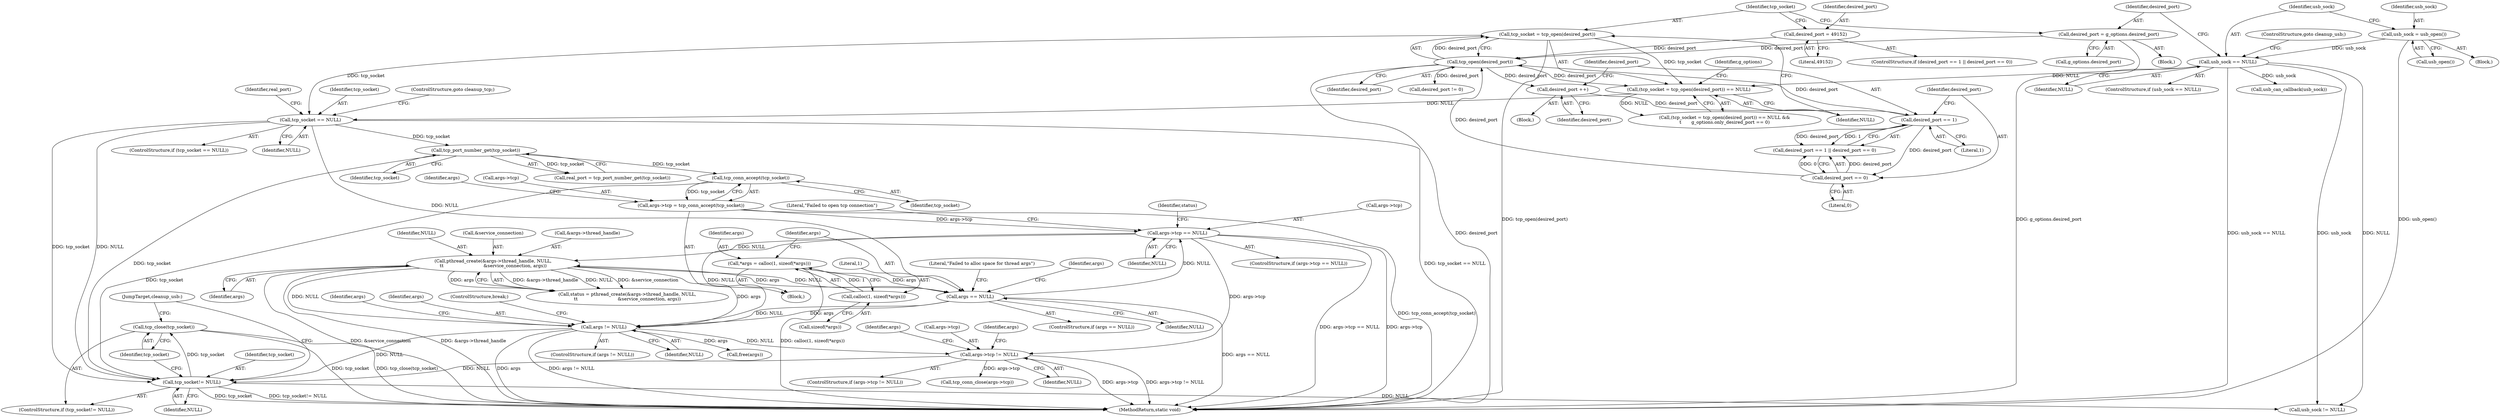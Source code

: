 digraph "1_ippusbxd_46844402bca7a38fc224483ba6f0a93c4613203f@API" {
"1000295" [label="(Call,tcp_close(tcp_socket))"];
"1000292" [label="(Call,tcp_socket!= NULL)"];
"1000239" [label="(Call,tcp_conn_accept(tcp_socket))"];
"1000164" [label="(Call,tcp_port_number_get(tcp_socket))"];
"1000157" [label="(Call,tcp_socket == NULL)"];
"1000132" [label="(Call,tcp_socket = tcp_open(desired_port))"];
"1000134" [label="(Call,tcp_open(desired_port))"];
"1000150" [label="(Call,desired_port == 0)"];
"1000147" [label="(Call,desired_port == 1)"];
"1000143" [label="(Call,desired_port ++)"];
"1000153" [label="(Call,desired_port = 49152)"];
"1000123" [label="(Call,desired_port = g_options.desired_port)"];
"1000131" [label="(Call,(tcp_socket = tcp_open(desired_port)) == NULL)"];
"1000114" [label="(Call,usb_sock == NULL)"];
"1000110" [label="(Call,usb_sock = usb_open())"];
"1000278" [label="(Call,args->tcp != NULL)"];
"1000242" [label="(Call,args->tcp == NULL)"];
"1000235" [label="(Call,args->tcp = tcp_conn_accept(tcp_socket))"];
"1000223" [label="(Call,args == NULL)"];
"1000215" [label="(Call,*args = calloc(1, sizeof(*args)))"];
"1000217" [label="(Call,calloc(1, sizeof(*args)))"];
"1000254" [label="(Call,pthread_create(&args->thread_handle, NULL,\n\t\t                            &service_connection, args))"];
"1000273" [label="(Call,args != NULL)"];
"1000246" [label="(Identifier,NULL)"];
"1000244" [label="(Identifier,args)"];
"1000249" [label="(Literal,\"Failed to open tcp connection\")"];
"1000296" [label="(Identifier,tcp_socket)"];
"1000228" [label="(Literal,\"Failed to alloc space for thread args\")"];
"1000272" [label="(ControlStructure,if (args != NULL))"];
"1000142" [label="(Block,)"];
"1000282" [label="(Identifier,NULL)"];
"1000153" [label="(Call,desired_port = 49152)"];
"1000235" [label="(Call,args->tcp = tcp_conn_accept(tcp_socket))"];
"1000123" [label="(Call,desired_port = g_options.desired_port)"];
"1000155" [label="(Literal,49152)"];
"1000150" [label="(Call,desired_port == 0)"];
"1000216" [label="(Identifier,args)"];
"1000239" [label="(Call,tcp_conn_accept(tcp_socket))"];
"1000111" [label="(Identifier,usb_sock)"];
"1000112" [label="(Call,usb_open())"];
"1000280" [label="(Identifier,args)"];
"1000297" [label="(JumpTarget,cleanup_usb:)"];
"1000145" [label="(ControlStructure,if (desired_port == 1 || desired_port == 0))"];
"1000241" [label="(ControlStructure,if (args->tcp == NULL))"];
"1000236" [label="(Call,args->tcp)"];
"1000217" [label="(Call,calloc(1, sizeof(*args)))"];
"1000114" [label="(Call,usb_sock == NULL)"];
"1000277" [label="(ControlStructure,if (args->tcp != NULL))"];
"1000213" [label="(Block,)"];
"1000259" [label="(Identifier,NULL)"];
"1000101" [label="(Block,)"];
"1000162" [label="(Call,real_port = tcp_port_number_get(tcp_socket))"];
"1000156" [label="(ControlStructure,if (tcp_socket == NULL))"];
"1000242" [label="(Call,args->tcp == NULL)"];
"1000163" [label="(Identifier,real_port)"];
"1000135" [label="(Identifier,desired_port)"];
"1000219" [label="(Call,sizeof(*args))"];
"1000147" [label="(Call,desired_port == 1)"];
"1000232" [label="(Identifier,args)"];
"1000275" [label="(Identifier,NULL)"];
"1000240" [label="(Identifier,tcp_socket)"];
"1000222" [label="(ControlStructure,if (args == NULL))"];
"1000260" [label="(Call,&service_connection)"];
"1000252" [label="(Call,status = pthread_create(&args->thread_handle, NULL,\n\t\t                            &service_connection, args))"];
"1000274" [label="(Identifier,args)"];
"1000134" [label="(Call,tcp_open(desired_port))"];
"1000305" [label="(MethodReturn,static void)"];
"1000152" [label="(Literal,0)"];
"1000132" [label="(Call,tcp_socket = tcp_open(desired_port))"];
"1000158" [label="(Identifier,tcp_socket)"];
"1000116" [label="(Identifier,NULL)"];
"1000285" [label="(Identifier,args)"];
"1000295" [label="(Call,tcp_close(tcp_socket))"];
"1000255" [label="(Call,&args->thread_handle)"];
"1000279" [label="(Call,args->tcp)"];
"1000143" [label="(Call,desired_port ++)"];
"1000262" [label="(Identifier,args)"];
"1000154" [label="(Identifier,desired_port)"];
"1000117" [label="(ControlStructure,goto cleanup_usb;)"];
"1000283" [label="(Call,tcp_conn_close(args->tcp))"];
"1000110" [label="(Call,usb_sock = usb_open())"];
"1000253" [label="(Identifier,status)"];
"1000223" [label="(Call,args == NULL)"];
"1000151" [label="(Identifier,desired_port)"];
"1000113" [label="(ControlStructure,if (usb_sock == NULL))"];
"1000164" [label="(Call,tcp_port_number_get(tcp_socket))"];
"1000254" [label="(Call,pthread_create(&args->thread_handle, NULL,\n\t\t                            &service_connection, args))"];
"1000165" [label="(Identifier,tcp_socket)"];
"1000287" [label="(Call,free(args))"];
"1000149" [label="(Literal,1)"];
"1000225" [label="(Identifier,NULL)"];
"1000148" [label="(Identifier,desired_port)"];
"1000289" [label="(ControlStructure,break;)"];
"1000146" [label="(Call,desired_port == 1 || desired_port == 0)"];
"1000243" [label="(Call,args->tcp)"];
"1000299" [label="(Call,usb_sock != NULL)"];
"1000291" [label="(ControlStructure,if (tcp_socket!= NULL))"];
"1000109" [label="(Block,)"];
"1000124" [label="(Identifier,desired_port)"];
"1000144" [label="(Identifier,desired_port)"];
"1000157" [label="(Call,tcp_socket == NULL)"];
"1000294" [label="(Identifier,NULL)"];
"1000168" [label="(Call,desired_port != 0)"];
"1000115" [label="(Identifier,usb_sock)"];
"1000273" [label="(Call,args != NULL)"];
"1000136" [label="(Identifier,NULL)"];
"1000160" [label="(ControlStructure,goto cleanup_tcp;)"];
"1000131" [label="(Call,(tcp_socket = tcp_open(desired_port)) == NULL)"];
"1000133" [label="(Identifier,tcp_socket)"];
"1000292" [label="(Call,tcp_socket!= NULL)"];
"1000125" [label="(Call,g_options.desired_port)"];
"1000139" [label="(Identifier,g_options)"];
"1000288" [label="(Identifier,args)"];
"1000224" [label="(Identifier,args)"];
"1000278" [label="(Call,args->tcp != NULL)"];
"1000130" [label="(Call,(tcp_socket = tcp_open(desired_port)) == NULL &&\n\t       g_options.only_desired_port == 0)"];
"1000159" [label="(Identifier,NULL)"];
"1000208" [label="(Call,usb_can_callback(usb_sock))"];
"1000218" [label="(Literal,1)"];
"1000293" [label="(Identifier,tcp_socket)"];
"1000215" [label="(Call,*args = calloc(1, sizeof(*args)))"];
"1000295" -> "1000291"  [label="AST: "];
"1000295" -> "1000296"  [label="CFG: "];
"1000296" -> "1000295"  [label="AST: "];
"1000297" -> "1000295"  [label="CFG: "];
"1000295" -> "1000305"  [label="DDG: tcp_socket"];
"1000295" -> "1000305"  [label="DDG: tcp_close(tcp_socket)"];
"1000292" -> "1000295"  [label="DDG: tcp_socket"];
"1000292" -> "1000291"  [label="AST: "];
"1000292" -> "1000294"  [label="CFG: "];
"1000293" -> "1000292"  [label="AST: "];
"1000294" -> "1000292"  [label="AST: "];
"1000296" -> "1000292"  [label="CFG: "];
"1000297" -> "1000292"  [label="CFG: "];
"1000292" -> "1000305"  [label="DDG: tcp_socket!= NULL"];
"1000292" -> "1000305"  [label="DDG: tcp_socket"];
"1000239" -> "1000292"  [label="DDG: tcp_socket"];
"1000157" -> "1000292"  [label="DDG: tcp_socket"];
"1000157" -> "1000292"  [label="DDG: NULL"];
"1000164" -> "1000292"  [label="DDG: tcp_socket"];
"1000278" -> "1000292"  [label="DDG: NULL"];
"1000273" -> "1000292"  [label="DDG: NULL"];
"1000292" -> "1000299"  [label="DDG: NULL"];
"1000239" -> "1000235"  [label="AST: "];
"1000239" -> "1000240"  [label="CFG: "];
"1000240" -> "1000239"  [label="AST: "];
"1000235" -> "1000239"  [label="CFG: "];
"1000239" -> "1000235"  [label="DDG: tcp_socket"];
"1000164" -> "1000239"  [label="DDG: tcp_socket"];
"1000164" -> "1000162"  [label="AST: "];
"1000164" -> "1000165"  [label="CFG: "];
"1000165" -> "1000164"  [label="AST: "];
"1000162" -> "1000164"  [label="CFG: "];
"1000164" -> "1000162"  [label="DDG: tcp_socket"];
"1000157" -> "1000164"  [label="DDG: tcp_socket"];
"1000157" -> "1000156"  [label="AST: "];
"1000157" -> "1000159"  [label="CFG: "];
"1000158" -> "1000157"  [label="AST: "];
"1000159" -> "1000157"  [label="AST: "];
"1000160" -> "1000157"  [label="CFG: "];
"1000163" -> "1000157"  [label="CFG: "];
"1000157" -> "1000305"  [label="DDG: tcp_socket == NULL"];
"1000132" -> "1000157"  [label="DDG: tcp_socket"];
"1000131" -> "1000157"  [label="DDG: NULL"];
"1000157" -> "1000223"  [label="DDG: NULL"];
"1000132" -> "1000131"  [label="AST: "];
"1000132" -> "1000134"  [label="CFG: "];
"1000133" -> "1000132"  [label="AST: "];
"1000134" -> "1000132"  [label="AST: "];
"1000136" -> "1000132"  [label="CFG: "];
"1000132" -> "1000305"  [label="DDG: tcp_open(desired_port)"];
"1000132" -> "1000131"  [label="DDG: tcp_socket"];
"1000134" -> "1000132"  [label="DDG: desired_port"];
"1000134" -> "1000135"  [label="CFG: "];
"1000135" -> "1000134"  [label="AST: "];
"1000134" -> "1000305"  [label="DDG: desired_port"];
"1000134" -> "1000131"  [label="DDG: desired_port"];
"1000150" -> "1000134"  [label="DDG: desired_port"];
"1000147" -> "1000134"  [label="DDG: desired_port"];
"1000153" -> "1000134"  [label="DDG: desired_port"];
"1000123" -> "1000134"  [label="DDG: desired_port"];
"1000134" -> "1000143"  [label="DDG: desired_port"];
"1000134" -> "1000168"  [label="DDG: desired_port"];
"1000150" -> "1000146"  [label="AST: "];
"1000150" -> "1000152"  [label="CFG: "];
"1000151" -> "1000150"  [label="AST: "];
"1000152" -> "1000150"  [label="AST: "];
"1000146" -> "1000150"  [label="CFG: "];
"1000150" -> "1000146"  [label="DDG: desired_port"];
"1000150" -> "1000146"  [label="DDG: 0"];
"1000147" -> "1000150"  [label="DDG: desired_port"];
"1000147" -> "1000146"  [label="AST: "];
"1000147" -> "1000149"  [label="CFG: "];
"1000148" -> "1000147"  [label="AST: "];
"1000149" -> "1000147"  [label="AST: "];
"1000151" -> "1000147"  [label="CFG: "];
"1000146" -> "1000147"  [label="CFG: "];
"1000147" -> "1000146"  [label="DDG: desired_port"];
"1000147" -> "1000146"  [label="DDG: 1"];
"1000143" -> "1000147"  [label="DDG: desired_port"];
"1000143" -> "1000142"  [label="AST: "];
"1000143" -> "1000144"  [label="CFG: "];
"1000144" -> "1000143"  [label="AST: "];
"1000148" -> "1000143"  [label="CFG: "];
"1000153" -> "1000145"  [label="AST: "];
"1000153" -> "1000155"  [label="CFG: "];
"1000154" -> "1000153"  [label="AST: "];
"1000155" -> "1000153"  [label="AST: "];
"1000133" -> "1000153"  [label="CFG: "];
"1000123" -> "1000101"  [label="AST: "];
"1000123" -> "1000125"  [label="CFG: "];
"1000124" -> "1000123"  [label="AST: "];
"1000125" -> "1000123"  [label="AST: "];
"1000133" -> "1000123"  [label="CFG: "];
"1000123" -> "1000305"  [label="DDG: g_options.desired_port"];
"1000131" -> "1000130"  [label="AST: "];
"1000131" -> "1000136"  [label="CFG: "];
"1000136" -> "1000131"  [label="AST: "];
"1000139" -> "1000131"  [label="CFG: "];
"1000130" -> "1000131"  [label="CFG: "];
"1000131" -> "1000130"  [label="DDG: NULL"];
"1000114" -> "1000131"  [label="DDG: NULL"];
"1000114" -> "1000113"  [label="AST: "];
"1000114" -> "1000116"  [label="CFG: "];
"1000115" -> "1000114"  [label="AST: "];
"1000116" -> "1000114"  [label="AST: "];
"1000117" -> "1000114"  [label="CFG: "];
"1000124" -> "1000114"  [label="CFG: "];
"1000114" -> "1000305"  [label="DDG: usb_sock == NULL"];
"1000110" -> "1000114"  [label="DDG: usb_sock"];
"1000114" -> "1000208"  [label="DDG: usb_sock"];
"1000114" -> "1000299"  [label="DDG: usb_sock"];
"1000114" -> "1000299"  [label="DDG: NULL"];
"1000110" -> "1000109"  [label="AST: "];
"1000110" -> "1000112"  [label="CFG: "];
"1000111" -> "1000110"  [label="AST: "];
"1000112" -> "1000110"  [label="AST: "];
"1000115" -> "1000110"  [label="CFG: "];
"1000110" -> "1000305"  [label="DDG: usb_open()"];
"1000278" -> "1000277"  [label="AST: "];
"1000278" -> "1000282"  [label="CFG: "];
"1000279" -> "1000278"  [label="AST: "];
"1000282" -> "1000278"  [label="AST: "];
"1000285" -> "1000278"  [label="CFG: "];
"1000288" -> "1000278"  [label="CFG: "];
"1000278" -> "1000305"  [label="DDG: args->tcp != NULL"];
"1000278" -> "1000305"  [label="DDG: args->tcp"];
"1000242" -> "1000278"  [label="DDG: args->tcp"];
"1000273" -> "1000278"  [label="DDG: NULL"];
"1000278" -> "1000283"  [label="DDG: args->tcp"];
"1000242" -> "1000241"  [label="AST: "];
"1000242" -> "1000246"  [label="CFG: "];
"1000243" -> "1000242"  [label="AST: "];
"1000246" -> "1000242"  [label="AST: "];
"1000249" -> "1000242"  [label="CFG: "];
"1000253" -> "1000242"  [label="CFG: "];
"1000242" -> "1000305"  [label="DDG: args->tcp == NULL"];
"1000242" -> "1000305"  [label="DDG: args->tcp"];
"1000235" -> "1000242"  [label="DDG: args->tcp"];
"1000223" -> "1000242"  [label="DDG: NULL"];
"1000242" -> "1000254"  [label="DDG: NULL"];
"1000242" -> "1000273"  [label="DDG: NULL"];
"1000235" -> "1000213"  [label="AST: "];
"1000236" -> "1000235"  [label="AST: "];
"1000244" -> "1000235"  [label="CFG: "];
"1000235" -> "1000305"  [label="DDG: tcp_conn_accept(tcp_socket)"];
"1000223" -> "1000222"  [label="AST: "];
"1000223" -> "1000225"  [label="CFG: "];
"1000224" -> "1000223"  [label="AST: "];
"1000225" -> "1000223"  [label="AST: "];
"1000228" -> "1000223"  [label="CFG: "];
"1000232" -> "1000223"  [label="CFG: "];
"1000223" -> "1000305"  [label="DDG: args == NULL"];
"1000215" -> "1000223"  [label="DDG: args"];
"1000254" -> "1000223"  [label="DDG: NULL"];
"1000223" -> "1000254"  [label="DDG: args"];
"1000223" -> "1000273"  [label="DDG: args"];
"1000223" -> "1000273"  [label="DDG: NULL"];
"1000215" -> "1000213"  [label="AST: "];
"1000215" -> "1000217"  [label="CFG: "];
"1000216" -> "1000215"  [label="AST: "];
"1000217" -> "1000215"  [label="AST: "];
"1000224" -> "1000215"  [label="CFG: "];
"1000215" -> "1000305"  [label="DDG: calloc(1, sizeof(*args))"];
"1000217" -> "1000215"  [label="DDG: 1"];
"1000217" -> "1000219"  [label="CFG: "];
"1000218" -> "1000217"  [label="AST: "];
"1000219" -> "1000217"  [label="AST: "];
"1000254" -> "1000252"  [label="AST: "];
"1000254" -> "1000262"  [label="CFG: "];
"1000255" -> "1000254"  [label="AST: "];
"1000259" -> "1000254"  [label="AST: "];
"1000260" -> "1000254"  [label="AST: "];
"1000262" -> "1000254"  [label="AST: "];
"1000252" -> "1000254"  [label="CFG: "];
"1000254" -> "1000305"  [label="DDG: &service_connection"];
"1000254" -> "1000305"  [label="DDG: &args->thread_handle"];
"1000254" -> "1000252"  [label="DDG: &args->thread_handle"];
"1000254" -> "1000252"  [label="DDG: NULL"];
"1000254" -> "1000252"  [label="DDG: &service_connection"];
"1000254" -> "1000252"  [label="DDG: args"];
"1000254" -> "1000273"  [label="DDG: args"];
"1000254" -> "1000273"  [label="DDG: NULL"];
"1000273" -> "1000272"  [label="AST: "];
"1000273" -> "1000275"  [label="CFG: "];
"1000274" -> "1000273"  [label="AST: "];
"1000275" -> "1000273"  [label="AST: "];
"1000280" -> "1000273"  [label="CFG: "];
"1000289" -> "1000273"  [label="CFG: "];
"1000273" -> "1000305"  [label="DDG: args"];
"1000273" -> "1000305"  [label="DDG: args != NULL"];
"1000273" -> "1000287"  [label="DDG: args"];
}
